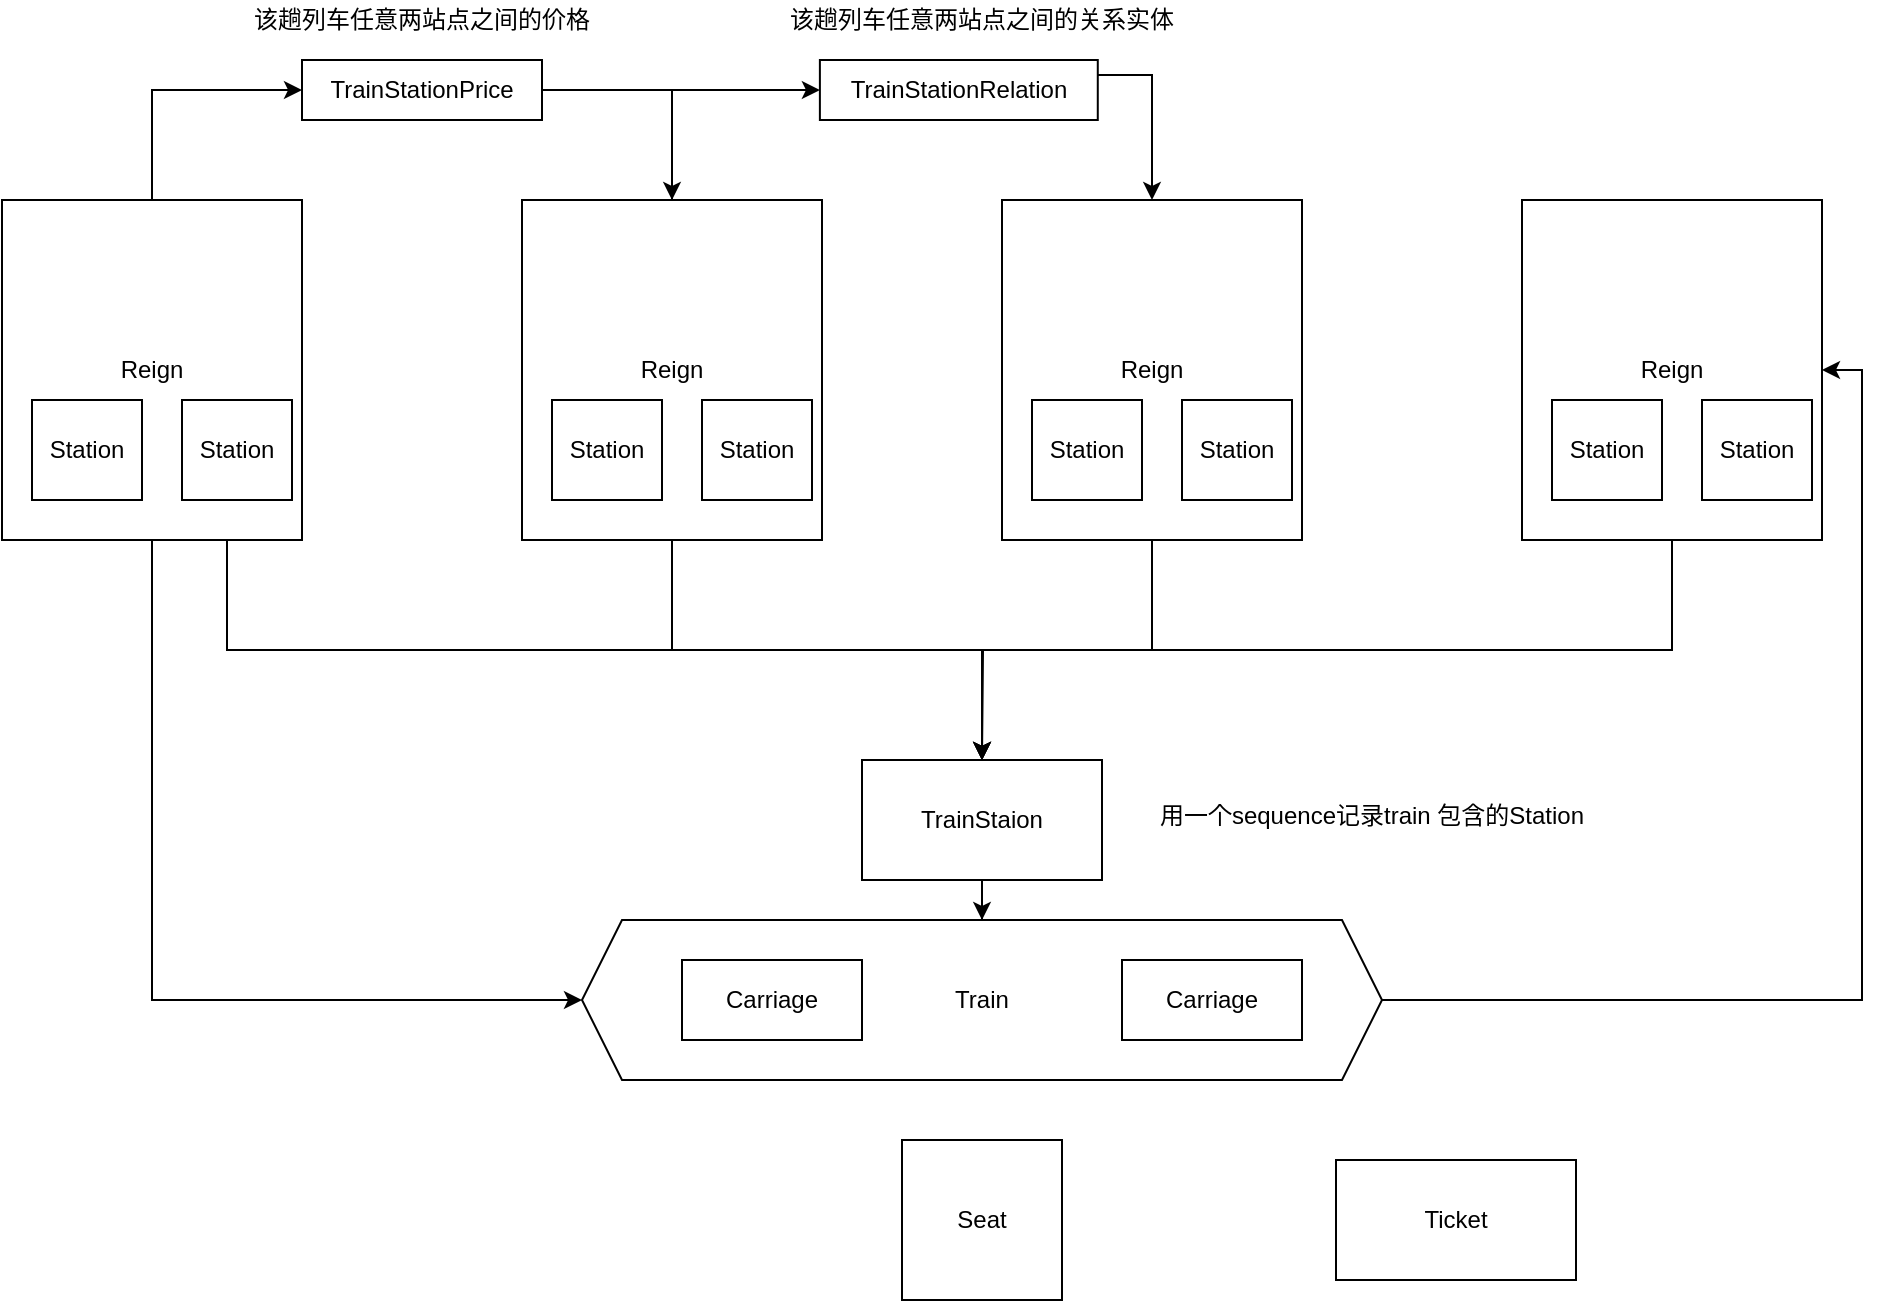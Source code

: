 <mxfile version="24.2.2" type="github">
  <diagram name="第 1 页" id="EVU_ba0B8Ne2S17ADpYi">
    <mxGraphModel dx="1434" dy="746" grid="1" gridSize="10" guides="1" tooltips="1" connect="1" arrows="1" fold="1" page="1" pageScale="1" pageWidth="827" pageHeight="1169" math="0" shadow="0">
      <root>
        <mxCell id="0" />
        <mxCell id="1" parent="0" />
        <mxCell id="bc0o2iL-RufQzf7sSpnX-7" style="edgeStyle=orthogonalEdgeStyle;rounded=0;orthogonalLoop=1;jettySize=auto;html=1;exitX=0.5;exitY=1;exitDx=0;exitDy=0;entryX=0;entryY=0.5;entryDx=0;entryDy=0;" edge="1" parent="1" source="bc0o2iL-RufQzf7sSpnX-1" target="bc0o2iL-RufQzf7sSpnX-9">
          <mxGeometry relative="1" as="geometry">
            <mxPoint x="330" y="235" as="targetPoint" />
          </mxGeometry>
        </mxCell>
        <mxCell id="bc0o2iL-RufQzf7sSpnX-29" style="edgeStyle=orthogonalEdgeStyle;rounded=0;orthogonalLoop=1;jettySize=auto;html=1;exitX=0.75;exitY=1;exitDx=0;exitDy=0;entryX=0.5;entryY=0;entryDx=0;entryDy=0;" edge="1" parent="1" source="bc0o2iL-RufQzf7sSpnX-1" target="bc0o2iL-RufQzf7sSpnX-28">
          <mxGeometry relative="1" as="geometry" />
        </mxCell>
        <mxCell id="bc0o2iL-RufQzf7sSpnX-39" style="edgeStyle=orthogonalEdgeStyle;rounded=0;orthogonalLoop=1;jettySize=auto;html=1;exitX=0.5;exitY=0;exitDx=0;exitDy=0;entryX=0;entryY=0.5;entryDx=0;entryDy=0;" edge="1" parent="1" source="bc0o2iL-RufQzf7sSpnX-1" target="bc0o2iL-RufQzf7sSpnX-38">
          <mxGeometry relative="1" as="geometry" />
        </mxCell>
        <mxCell id="bc0o2iL-RufQzf7sSpnX-1" value="Reign" style="rounded=0;whiteSpace=wrap;html=1;" vertex="1" parent="1">
          <mxGeometry x="40" y="150" width="150" height="170" as="geometry" />
        </mxCell>
        <mxCell id="bc0o2iL-RufQzf7sSpnX-2" value="Station" style="rounded=0;whiteSpace=wrap;html=1;" vertex="1" parent="1">
          <mxGeometry x="55" y="250" width="55" height="50" as="geometry" />
        </mxCell>
        <mxCell id="bc0o2iL-RufQzf7sSpnX-3" value="Station" style="rounded=0;whiteSpace=wrap;html=1;" vertex="1" parent="1">
          <mxGeometry x="130" y="250" width="55" height="50" as="geometry" />
        </mxCell>
        <mxCell id="bc0o2iL-RufQzf7sSpnX-25" style="edgeStyle=orthogonalEdgeStyle;rounded=0;orthogonalLoop=1;jettySize=auto;html=1;entryX=1;entryY=0.5;entryDx=0;entryDy=0;" edge="1" parent="1" source="bc0o2iL-RufQzf7sSpnX-9" target="bc0o2iL-RufQzf7sSpnX-22">
          <mxGeometry relative="1" as="geometry" />
        </mxCell>
        <mxCell id="bc0o2iL-RufQzf7sSpnX-9" value="Train" style="shape=hexagon;perimeter=hexagonPerimeter2;whiteSpace=wrap;html=1;fixedSize=1;" vertex="1" parent="1">
          <mxGeometry x="330" y="510" width="400" height="80" as="geometry" />
        </mxCell>
        <mxCell id="bc0o2iL-RufQzf7sSpnX-16" value="" style="group" vertex="1" connectable="0" parent="1">
          <mxGeometry x="300" y="150" width="150" height="170" as="geometry" />
        </mxCell>
        <mxCell id="bc0o2iL-RufQzf7sSpnX-4" value="Reign" style="rounded=0;whiteSpace=wrap;html=1;" vertex="1" parent="bc0o2iL-RufQzf7sSpnX-16">
          <mxGeometry width="150" height="170" as="geometry" />
        </mxCell>
        <mxCell id="bc0o2iL-RufQzf7sSpnX-5" value="Station" style="rounded=0;whiteSpace=wrap;html=1;" vertex="1" parent="bc0o2iL-RufQzf7sSpnX-16">
          <mxGeometry x="15" y="100" width="55" height="50" as="geometry" />
        </mxCell>
        <mxCell id="bc0o2iL-RufQzf7sSpnX-6" value="Station" style="rounded=0;whiteSpace=wrap;html=1;" vertex="1" parent="bc0o2iL-RufQzf7sSpnX-16">
          <mxGeometry x="90" y="100" width="55" height="50" as="geometry" />
        </mxCell>
        <mxCell id="bc0o2iL-RufQzf7sSpnX-17" value="" style="group" vertex="1" connectable="0" parent="1">
          <mxGeometry x="540" y="150" width="150" height="170" as="geometry" />
        </mxCell>
        <mxCell id="bc0o2iL-RufQzf7sSpnX-34" style="edgeStyle=orthogonalEdgeStyle;rounded=0;orthogonalLoop=1;jettySize=auto;html=1;exitX=0.5;exitY=1;exitDx=0;exitDy=0;" edge="1" parent="bc0o2iL-RufQzf7sSpnX-17" source="bc0o2iL-RufQzf7sSpnX-18">
          <mxGeometry relative="1" as="geometry">
            <mxPoint x="-10" y="280" as="targetPoint" />
          </mxGeometry>
        </mxCell>
        <mxCell id="bc0o2iL-RufQzf7sSpnX-18" value="Reign" style="rounded=0;whiteSpace=wrap;html=1;" vertex="1" parent="bc0o2iL-RufQzf7sSpnX-17">
          <mxGeometry width="150" height="170" as="geometry" />
        </mxCell>
        <mxCell id="bc0o2iL-RufQzf7sSpnX-19" value="Station" style="rounded=0;whiteSpace=wrap;html=1;" vertex="1" parent="bc0o2iL-RufQzf7sSpnX-17">
          <mxGeometry x="15" y="100" width="55" height="50" as="geometry" />
        </mxCell>
        <mxCell id="bc0o2iL-RufQzf7sSpnX-20" value="Station" style="rounded=0;whiteSpace=wrap;html=1;" vertex="1" parent="bc0o2iL-RufQzf7sSpnX-17">
          <mxGeometry x="90" y="100" width="55" height="50" as="geometry" />
        </mxCell>
        <mxCell id="bc0o2iL-RufQzf7sSpnX-21" value="" style="group" vertex="1" connectable="0" parent="1">
          <mxGeometry x="800" y="150" width="150" height="170" as="geometry" />
        </mxCell>
        <mxCell id="bc0o2iL-RufQzf7sSpnX-22" value="Reign" style="rounded=0;whiteSpace=wrap;html=1;" vertex="1" parent="bc0o2iL-RufQzf7sSpnX-21">
          <mxGeometry width="150" height="170" as="geometry" />
        </mxCell>
        <mxCell id="bc0o2iL-RufQzf7sSpnX-23" value="Station" style="rounded=0;whiteSpace=wrap;html=1;" vertex="1" parent="bc0o2iL-RufQzf7sSpnX-21">
          <mxGeometry x="15" y="100" width="55" height="50" as="geometry" />
        </mxCell>
        <mxCell id="bc0o2iL-RufQzf7sSpnX-24" value="Station" style="rounded=0;whiteSpace=wrap;html=1;" vertex="1" parent="bc0o2iL-RufQzf7sSpnX-21">
          <mxGeometry x="90" y="100" width="55" height="50" as="geometry" />
        </mxCell>
        <mxCell id="bc0o2iL-RufQzf7sSpnX-26" value="Carriage" style="rounded=0;whiteSpace=wrap;html=1;" vertex="1" parent="1">
          <mxGeometry x="380" y="530" width="90" height="40" as="geometry" />
        </mxCell>
        <mxCell id="bc0o2iL-RufQzf7sSpnX-27" value="Carriage" style="rounded=0;whiteSpace=wrap;html=1;" vertex="1" parent="1">
          <mxGeometry x="600" y="530" width="90" height="40" as="geometry" />
        </mxCell>
        <mxCell id="bc0o2iL-RufQzf7sSpnX-37" style="edgeStyle=orthogonalEdgeStyle;rounded=0;orthogonalLoop=1;jettySize=auto;html=1;exitX=0.5;exitY=1;exitDx=0;exitDy=0;" edge="1" parent="1" source="bc0o2iL-RufQzf7sSpnX-28" target="bc0o2iL-RufQzf7sSpnX-9">
          <mxGeometry relative="1" as="geometry" />
        </mxCell>
        <mxCell id="bc0o2iL-RufQzf7sSpnX-33" style="edgeStyle=orthogonalEdgeStyle;rounded=0;orthogonalLoop=1;jettySize=auto;html=1;exitX=0.5;exitY=1;exitDx=0;exitDy=0;entryX=0.5;entryY=0;entryDx=0;entryDy=0;" edge="1" parent="1" source="bc0o2iL-RufQzf7sSpnX-4" target="bc0o2iL-RufQzf7sSpnX-28">
          <mxGeometry relative="1" as="geometry" />
        </mxCell>
        <mxCell id="bc0o2iL-RufQzf7sSpnX-35" style="edgeStyle=orthogonalEdgeStyle;rounded=0;orthogonalLoop=1;jettySize=auto;html=1;exitX=0.5;exitY=1;exitDx=0;exitDy=0;entryX=0.5;entryY=0;entryDx=0;entryDy=0;" edge="1" parent="1" source="bc0o2iL-RufQzf7sSpnX-22" target="bc0o2iL-RufQzf7sSpnX-28">
          <mxGeometry relative="1" as="geometry" />
        </mxCell>
        <mxCell id="bc0o2iL-RufQzf7sSpnX-40" style="edgeStyle=orthogonalEdgeStyle;rounded=0;orthogonalLoop=1;jettySize=auto;html=1;entryX=0.5;entryY=0;entryDx=0;entryDy=0;" edge="1" parent="1" source="bc0o2iL-RufQzf7sSpnX-38" target="bc0o2iL-RufQzf7sSpnX-4">
          <mxGeometry relative="1" as="geometry">
            <Array as="points">
              <mxPoint x="375" y="95" />
            </Array>
          </mxGeometry>
        </mxCell>
        <mxCell id="bc0o2iL-RufQzf7sSpnX-41" value="" style="group" vertex="1" connectable="0" parent="1">
          <mxGeometry x="470" y="430" width="380" height="60" as="geometry" />
        </mxCell>
        <mxCell id="bc0o2iL-RufQzf7sSpnX-28" value="TrainStaion" style="rounded=0;whiteSpace=wrap;html=1;" vertex="1" parent="bc0o2iL-RufQzf7sSpnX-41">
          <mxGeometry width="120" height="60" as="geometry" />
        </mxCell>
        <mxCell id="bc0o2iL-RufQzf7sSpnX-36" value="用一个sequence记录train 包含的Station" style="text;html=1;align=center;verticalAlign=middle;whiteSpace=wrap;rounded=0;" vertex="1" parent="bc0o2iL-RufQzf7sSpnX-41">
          <mxGeometry x="130" y="15" width="250" height="25" as="geometry" />
        </mxCell>
        <mxCell id="bc0o2iL-RufQzf7sSpnX-43" value="" style="group" vertex="1" connectable="0" parent="1">
          <mxGeometry x="165" y="50" width="170" height="60" as="geometry" />
        </mxCell>
        <mxCell id="bc0o2iL-RufQzf7sSpnX-38" value="TrainStationPrice" style="rounded=0;whiteSpace=wrap;html=1;" vertex="1" parent="bc0o2iL-RufQzf7sSpnX-43">
          <mxGeometry x="25" y="30" width="120" height="30" as="geometry" />
        </mxCell>
        <mxCell id="bc0o2iL-RufQzf7sSpnX-42" value="该趟列车任意两站点之间的价格" style="text;html=1;align=center;verticalAlign=middle;whiteSpace=wrap;rounded=0;" vertex="1" parent="bc0o2iL-RufQzf7sSpnX-43">
          <mxGeometry width="170" height="20" as="geometry" />
        </mxCell>
        <mxCell id="bc0o2iL-RufQzf7sSpnX-46" value="" style="group" vertex="1" connectable="0" parent="1">
          <mxGeometry x="420" y="50" width="220" height="60" as="geometry" />
        </mxCell>
        <mxCell id="bc0o2iL-RufQzf7sSpnX-47" value="TrainStationRelation" style="rounded=0;whiteSpace=wrap;html=1;" vertex="1" parent="bc0o2iL-RufQzf7sSpnX-46">
          <mxGeometry x="28.947" y="30" width="138.947" height="30" as="geometry" />
        </mxCell>
        <mxCell id="bc0o2iL-RufQzf7sSpnX-48" value="该趟列车任意两站点之间的关系实体" style="text;html=1;align=center;verticalAlign=middle;whiteSpace=wrap;rounded=0;" vertex="1" parent="bc0o2iL-RufQzf7sSpnX-46">
          <mxGeometry width="220" height="20" as="geometry" />
        </mxCell>
        <mxCell id="bc0o2iL-RufQzf7sSpnX-49" style="edgeStyle=orthogonalEdgeStyle;rounded=0;orthogonalLoop=1;jettySize=auto;html=1;entryX=0;entryY=0.5;entryDx=0;entryDy=0;exitX=0.5;exitY=0;exitDx=0;exitDy=0;" edge="1" parent="1" source="bc0o2iL-RufQzf7sSpnX-4" target="bc0o2iL-RufQzf7sSpnX-47">
          <mxGeometry relative="1" as="geometry" />
        </mxCell>
        <mxCell id="bc0o2iL-RufQzf7sSpnX-50" style="edgeStyle=orthogonalEdgeStyle;rounded=0;orthogonalLoop=1;jettySize=auto;html=1;exitX=1;exitY=0.25;exitDx=0;exitDy=0;entryX=0.5;entryY=0;entryDx=0;entryDy=0;" edge="1" parent="1" source="bc0o2iL-RufQzf7sSpnX-47" target="bc0o2iL-RufQzf7sSpnX-18">
          <mxGeometry relative="1" as="geometry" />
        </mxCell>
        <mxCell id="bc0o2iL-RufQzf7sSpnX-51" value="Seat" style="whiteSpace=wrap;html=1;aspect=fixed;" vertex="1" parent="1">
          <mxGeometry x="490" y="620" width="80" height="80" as="geometry" />
        </mxCell>
        <mxCell id="bc0o2iL-RufQzf7sSpnX-52" value="Ticket" style="rounded=0;whiteSpace=wrap;html=1;" vertex="1" parent="1">
          <mxGeometry x="707" y="630" width="120" height="60" as="geometry" />
        </mxCell>
      </root>
    </mxGraphModel>
  </diagram>
</mxfile>
